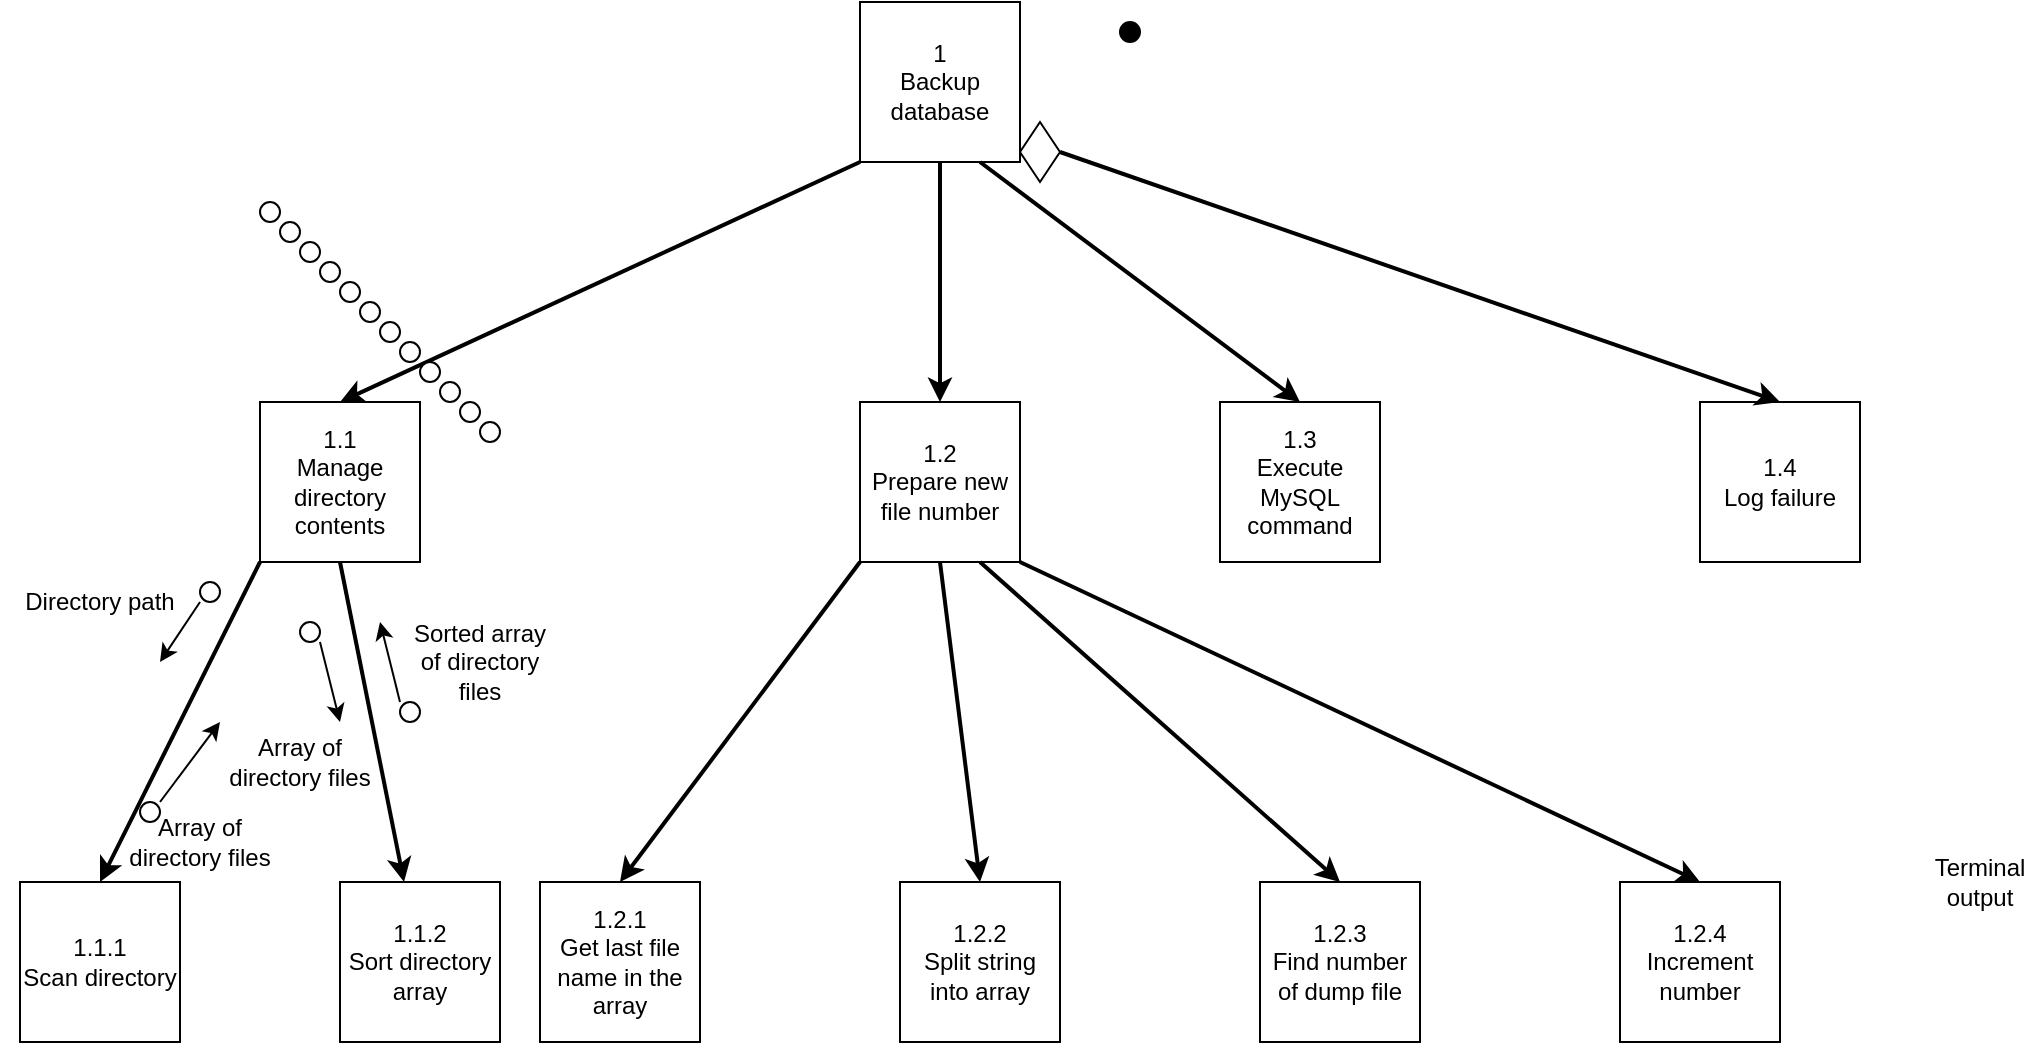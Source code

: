 <mxfile version="12.6.6" type="github">
  <diagram id="xe06HkWHHzPFj2pmdTzM" name="Page-1">
    <mxGraphModel dx="1952" dy="614" grid="1" gridSize="10" guides="1" tooltips="1" connect="1" arrows="1" fold="1" page="1" pageScale="1" pageWidth="850" pageHeight="1100" math="0" shadow="0">
      <root>
        <mxCell id="0"/>
        <mxCell id="1" parent="0"/>
        <mxCell id="B_6eMQajW9eaSPTZJHrz-4" value="1&lt;br&gt;Backup database" style="whiteSpace=wrap;html=1;aspect=fixed;" parent="1" vertex="1">
          <mxGeometry x="420" width="80" height="80" as="geometry"/>
        </mxCell>
        <mxCell id="w4JP9qPUWUAYp6p0DMhl-15" value="" style="endArrow=classic;html=1;" parent="1" edge="1">
          <mxGeometry width="50" height="50" relative="1" as="geometry">
            <mxPoint x="380" y="230" as="sourcePoint"/>
            <mxPoint x="380" y="230" as="targetPoint"/>
          </mxGeometry>
        </mxCell>
        <mxCell id="woLN6Q-zK8-F-ZphDt29-1" value="1.3&lt;br&gt;Execute MySQL command" style="whiteSpace=wrap;html=1;aspect=fixed;" vertex="1" parent="1">
          <mxGeometry x="600" y="200" width="80" height="80" as="geometry"/>
        </mxCell>
        <mxCell id="woLN6Q-zK8-F-ZphDt29-6" value="Terminal output" style="text;html=1;strokeColor=none;fillColor=none;align=center;verticalAlign=middle;whiteSpace=wrap;rounded=0;" vertex="1" parent="1">
          <mxGeometry x="960" y="430" width="40" height="20" as="geometry"/>
        </mxCell>
        <mxCell id="woLN6Q-zK8-F-ZphDt29-7" value="" style="endArrow=classic;html=1;" edge="1" parent="1">
          <mxGeometry width="50" height="50" relative="1" as="geometry">
            <mxPoint x="70" y="400" as="sourcePoint"/>
            <mxPoint x="100" y="360" as="targetPoint"/>
          </mxGeometry>
        </mxCell>
        <mxCell id="woLN6Q-zK8-F-ZphDt29-8" value="" style="ellipse;whiteSpace=wrap;html=1;aspect=fixed;" vertex="1" parent="1">
          <mxGeometry x="120" y="100" width="10" height="10" as="geometry"/>
        </mxCell>
        <mxCell id="woLN6Q-zK8-F-ZphDt29-12" value="" style="ellipse;whiteSpace=wrap;html=1;aspect=fixed;fillColor=#000000;" vertex="1" parent="1">
          <mxGeometry x="550" y="10" width="10" height="10" as="geometry"/>
        </mxCell>
        <mxCell id="woLN6Q-zK8-F-ZphDt29-13" value="1.4&lt;br&gt;Log failure" style="whiteSpace=wrap;html=1;aspect=fixed;fillColor=#FFFFFF;" vertex="1" parent="1">
          <mxGeometry x="840" y="200" width="80" height="80" as="geometry"/>
        </mxCell>
        <mxCell id="woLN6Q-zK8-F-ZphDt29-15" value="1.1.1&lt;br&gt;Scan directory" style="whiteSpace=wrap;html=1;aspect=fixed;fillColor=#FFFFFF;" vertex="1" parent="1">
          <mxGeometry y="440" width="80" height="80" as="geometry"/>
        </mxCell>
        <mxCell id="woLN6Q-zK8-F-ZphDt29-18" value="" style="endArrow=classic;html=1;" edge="1" parent="1">
          <mxGeometry width="50" height="50" relative="1" as="geometry">
            <mxPoint x="90" y="300" as="sourcePoint"/>
            <mxPoint x="70" y="330" as="targetPoint"/>
          </mxGeometry>
        </mxCell>
        <mxCell id="woLN6Q-zK8-F-ZphDt29-19" value="Directory path" style="text;html=1;strokeColor=none;fillColor=none;align=center;verticalAlign=middle;whiteSpace=wrap;rounded=0;" vertex="1" parent="1">
          <mxGeometry x="-10" y="290" width="100" height="20" as="geometry"/>
        </mxCell>
        <mxCell id="woLN6Q-zK8-F-ZphDt29-21" value="Array of directory files" style="text;html=1;strokeColor=none;fillColor=none;align=center;verticalAlign=middle;whiteSpace=wrap;rounded=0;" vertex="1" parent="1">
          <mxGeometry x="50" y="410" width="80" height="20" as="geometry"/>
        </mxCell>
        <mxCell id="woLN6Q-zK8-F-ZphDt29-22" value="1.1.2&lt;br&gt;Sort directory array" style="whiteSpace=wrap;html=1;aspect=fixed;fillColor=#FFFFFF;" vertex="1" parent="1">
          <mxGeometry x="160" y="440" width="80" height="80" as="geometry"/>
        </mxCell>
        <mxCell id="woLN6Q-zK8-F-ZphDt29-25" value="1.2.1&lt;br&gt;Get last file name in the array" style="whiteSpace=wrap;html=1;aspect=fixed;fillColor=#FFFFFF;" vertex="1" parent="1">
          <mxGeometry x="260" y="440" width="80" height="80" as="geometry"/>
        </mxCell>
        <mxCell id="woLN6Q-zK8-F-ZphDt29-26" value="1.2.2&lt;br&gt;Split string into array" style="whiteSpace=wrap;html=1;aspect=fixed;fillColor=#FFFFFF;" vertex="1" parent="1">
          <mxGeometry x="440" y="440" width="80" height="80" as="geometry"/>
        </mxCell>
        <mxCell id="woLN6Q-zK8-F-ZphDt29-27" value="1.2.3&lt;br&gt;Find number of dump file" style="whiteSpace=wrap;html=1;aspect=fixed;fillColor=#FFFFFF;" vertex="1" parent="1">
          <mxGeometry x="620" y="440" width="80" height="80" as="geometry"/>
        </mxCell>
        <mxCell id="woLN6Q-zK8-F-ZphDt29-29" value="1.2.4&lt;br&gt;Increment number" style="whiteSpace=wrap;html=1;aspect=fixed;fillColor=#FFFFFF;" vertex="1" parent="1">
          <mxGeometry x="800" y="440" width="80" height="80" as="geometry"/>
        </mxCell>
        <mxCell id="woLN6Q-zK8-F-ZphDt29-30" value="1.2&lt;br&gt;Prepare new file number" style="whiteSpace=wrap;html=1;aspect=fixed;fillColor=#FFFFFF;" vertex="1" parent="1">
          <mxGeometry x="420" y="200" width="80" height="80" as="geometry"/>
        </mxCell>
        <mxCell id="woLN6Q-zK8-F-ZphDt29-31" value="" style="endArrow=classic;html=1;exitX=0;exitY=1;exitDx=0;exitDy=0;entryX=0.5;entryY=0;entryDx=0;entryDy=0;strokeWidth=2;" edge="1" parent="1" source="woLN6Q-zK8-F-ZphDt29-30" target="woLN6Q-zK8-F-ZphDt29-25">
          <mxGeometry width="50" height="50" relative="1" as="geometry">
            <mxPoint x="310" y="340" as="sourcePoint"/>
            <mxPoint x="360" y="290" as="targetPoint"/>
          </mxGeometry>
        </mxCell>
        <mxCell id="woLN6Q-zK8-F-ZphDt29-32" value="" style="endArrow=classic;html=1;entryX=0.5;entryY=0;entryDx=0;entryDy=0;exitX=0.5;exitY=1;exitDx=0;exitDy=0;strokeWidth=2;" edge="1" parent="1" source="woLN6Q-zK8-F-ZphDt29-30" target="woLN6Q-zK8-F-ZphDt29-26">
          <mxGeometry width="50" height="50" relative="1" as="geometry">
            <mxPoint x="400" y="320" as="sourcePoint"/>
            <mxPoint x="450" y="310" as="targetPoint"/>
          </mxGeometry>
        </mxCell>
        <mxCell id="woLN6Q-zK8-F-ZphDt29-33" value="" style="endArrow=classic;html=1;exitX=0.75;exitY=1;exitDx=0;exitDy=0;entryX=0.5;entryY=0;entryDx=0;entryDy=0;strokeWidth=2;" edge="1" parent="1" source="woLN6Q-zK8-F-ZphDt29-30" target="woLN6Q-zK8-F-ZphDt29-27">
          <mxGeometry width="50" height="50" relative="1" as="geometry">
            <mxPoint x="490" y="360" as="sourcePoint"/>
            <mxPoint x="540" y="310" as="targetPoint"/>
          </mxGeometry>
        </mxCell>
        <mxCell id="woLN6Q-zK8-F-ZphDt29-34" value="" style="endArrow=classic;html=1;exitX=1;exitY=1;exitDx=0;exitDy=0;entryX=0.5;entryY=0;entryDx=0;entryDy=0;strokeWidth=2;" edge="1" parent="1" source="woLN6Q-zK8-F-ZphDt29-30" target="woLN6Q-zK8-F-ZphDt29-29">
          <mxGeometry width="50" height="50" relative="1" as="geometry">
            <mxPoint x="640" y="330" as="sourcePoint"/>
            <mxPoint x="690" y="280" as="targetPoint"/>
          </mxGeometry>
        </mxCell>
        <mxCell id="woLN6Q-zK8-F-ZphDt29-35" value="1.1&lt;br&gt;Manage directory contents" style="whiteSpace=wrap;html=1;aspect=fixed;fillColor=#FFFFFF;" vertex="1" parent="1">
          <mxGeometry x="120" y="200" width="80" height="80" as="geometry"/>
        </mxCell>
        <mxCell id="woLN6Q-zK8-F-ZphDt29-37" value="" style="endArrow=classic;html=1;exitX=0.5;exitY=1;exitDx=0;exitDy=0;entryX=0.5;entryY=0;entryDx=0;entryDy=0;strokeWidth=2;" edge="1" parent="1" source="B_6eMQajW9eaSPTZJHrz-4" target="woLN6Q-zK8-F-ZphDt29-30">
          <mxGeometry width="50" height="50" relative="1" as="geometry">
            <mxPoint x="530" y="140" as="sourcePoint"/>
            <mxPoint x="580" y="90" as="targetPoint"/>
          </mxGeometry>
        </mxCell>
        <mxCell id="woLN6Q-zK8-F-ZphDt29-38" value="" style="endArrow=classic;html=1;exitX=0;exitY=1;exitDx=0;exitDy=0;entryX=0.5;entryY=0;entryDx=0;entryDy=0;strokeWidth=2;" edge="1" parent="1" source="woLN6Q-zK8-F-ZphDt29-35" target="woLN6Q-zK8-F-ZphDt29-15">
          <mxGeometry width="50" height="50" relative="1" as="geometry">
            <mxPoint x="80" y="390" as="sourcePoint"/>
            <mxPoint x="130" y="340" as="targetPoint"/>
          </mxGeometry>
        </mxCell>
        <mxCell id="woLN6Q-zK8-F-ZphDt29-39" value="" style="endArrow=classic;html=1;exitX=0.5;exitY=1;exitDx=0;exitDy=0;strokeWidth=2;" edge="1" parent="1" source="woLN6Q-zK8-F-ZphDt29-35" target="woLN6Q-zK8-F-ZphDt29-22">
          <mxGeometry width="50" height="50" relative="1" as="geometry">
            <mxPoint x="180" y="410" as="sourcePoint"/>
            <mxPoint x="230" y="360" as="targetPoint"/>
          </mxGeometry>
        </mxCell>
        <mxCell id="woLN6Q-zK8-F-ZphDt29-40" value="" style="rhombus;whiteSpace=wrap;html=1;fillColor=#FFFFFF;" vertex="1" parent="1">
          <mxGeometry x="500" y="60" width="20" height="30" as="geometry"/>
        </mxCell>
        <mxCell id="woLN6Q-zK8-F-ZphDt29-41" value="" style="endArrow=classic;html=1;exitX=1;exitY=0.5;exitDx=0;exitDy=0;entryX=0.5;entryY=0;entryDx=0;entryDy=0;strokeWidth=2;" edge="1" parent="1" source="woLN6Q-zK8-F-ZphDt29-40" target="woLN6Q-zK8-F-ZphDt29-13">
          <mxGeometry width="50" height="50" relative="1" as="geometry">
            <mxPoint x="720" y="110" as="sourcePoint"/>
            <mxPoint x="770" y="60" as="targetPoint"/>
          </mxGeometry>
        </mxCell>
        <mxCell id="woLN6Q-zK8-F-ZphDt29-42" value="" style="endArrow=classic;html=1;entryX=0.5;entryY=0;entryDx=0;entryDy=0;exitX=0.75;exitY=1;exitDx=0;exitDy=0;strokeWidth=2;" edge="1" parent="1" source="B_6eMQajW9eaSPTZJHrz-4" target="woLN6Q-zK8-F-ZphDt29-1">
          <mxGeometry width="50" height="50" relative="1" as="geometry">
            <mxPoint x="560" y="170" as="sourcePoint"/>
            <mxPoint x="610" y="120" as="targetPoint"/>
          </mxGeometry>
        </mxCell>
        <mxCell id="woLN6Q-zK8-F-ZphDt29-43" value="" style="endArrow=classic;html=1;exitX=0;exitY=1;exitDx=0;exitDy=0;entryX=0.5;entryY=0;entryDx=0;entryDy=0;strokeWidth=2;" edge="1" parent="1" source="B_6eMQajW9eaSPTZJHrz-4" target="woLN6Q-zK8-F-ZphDt29-35">
          <mxGeometry width="50" height="50" relative="1" as="geometry">
            <mxPoint x="310" y="120" as="sourcePoint"/>
            <mxPoint x="360" y="70" as="targetPoint"/>
          </mxGeometry>
        </mxCell>
        <mxCell id="woLN6Q-zK8-F-ZphDt29-44" value="Array of directory files" style="text;html=1;strokeColor=none;fillColor=none;align=center;verticalAlign=middle;whiteSpace=wrap;rounded=0;" vertex="1" parent="1">
          <mxGeometry x="100" y="370" width="80" height="20" as="geometry"/>
        </mxCell>
        <mxCell id="woLN6Q-zK8-F-ZphDt29-45" value="" style="endArrow=classic;html=1;strokeWidth=1;" edge="1" parent="1">
          <mxGeometry width="50" height="50" relative="1" as="geometry">
            <mxPoint x="150" y="320" as="sourcePoint"/>
            <mxPoint x="160" y="360" as="targetPoint"/>
          </mxGeometry>
        </mxCell>
        <mxCell id="woLN6Q-zK8-F-ZphDt29-46" value="" style="endArrow=classic;html=1;strokeWidth=1;" edge="1" parent="1">
          <mxGeometry width="50" height="50" relative="1" as="geometry">
            <mxPoint x="190" y="350" as="sourcePoint"/>
            <mxPoint x="180" y="310" as="targetPoint"/>
          </mxGeometry>
        </mxCell>
        <mxCell id="woLN6Q-zK8-F-ZphDt29-47" value="Sorted array of directory files" style="text;html=1;strokeColor=none;fillColor=none;align=center;verticalAlign=middle;whiteSpace=wrap;rounded=0;" vertex="1" parent="1">
          <mxGeometry x="190" y="320" width="80" height="20" as="geometry"/>
        </mxCell>
        <mxCell id="woLN6Q-zK8-F-ZphDt29-49" value="" style="ellipse;whiteSpace=wrap;html=1;aspect=fixed;" vertex="1" parent="1">
          <mxGeometry x="130" y="110" width="10" height="10" as="geometry"/>
        </mxCell>
        <mxCell id="woLN6Q-zK8-F-ZphDt29-50" value="" style="ellipse;whiteSpace=wrap;html=1;aspect=fixed;" vertex="1" parent="1">
          <mxGeometry x="140" y="120" width="10" height="10" as="geometry"/>
        </mxCell>
        <mxCell id="woLN6Q-zK8-F-ZphDt29-51" value="" style="ellipse;whiteSpace=wrap;html=1;aspect=fixed;" vertex="1" parent="1">
          <mxGeometry x="150" y="130" width="10" height="10" as="geometry"/>
        </mxCell>
        <mxCell id="woLN6Q-zK8-F-ZphDt29-52" value="" style="ellipse;whiteSpace=wrap;html=1;aspect=fixed;" vertex="1" parent="1">
          <mxGeometry x="160" y="140" width="10" height="10" as="geometry"/>
        </mxCell>
        <mxCell id="woLN6Q-zK8-F-ZphDt29-53" value="" style="ellipse;whiteSpace=wrap;html=1;aspect=fixed;" vertex="1" parent="1">
          <mxGeometry x="170" y="150" width="10" height="10" as="geometry"/>
        </mxCell>
        <mxCell id="woLN6Q-zK8-F-ZphDt29-54" value="" style="ellipse;whiteSpace=wrap;html=1;aspect=fixed;" vertex="1" parent="1">
          <mxGeometry x="180" y="160" width="10" height="10" as="geometry"/>
        </mxCell>
        <mxCell id="woLN6Q-zK8-F-ZphDt29-55" value="" style="ellipse;whiteSpace=wrap;html=1;aspect=fixed;" vertex="1" parent="1">
          <mxGeometry x="190" y="170" width="10" height="10" as="geometry"/>
        </mxCell>
        <mxCell id="woLN6Q-zK8-F-ZphDt29-56" value="" style="ellipse;whiteSpace=wrap;html=1;aspect=fixed;" vertex="1" parent="1">
          <mxGeometry x="200" y="180" width="10" height="10" as="geometry"/>
        </mxCell>
        <mxCell id="woLN6Q-zK8-F-ZphDt29-57" value="" style="ellipse;whiteSpace=wrap;html=1;aspect=fixed;" vertex="1" parent="1">
          <mxGeometry x="210" y="190" width="10" height="10" as="geometry"/>
        </mxCell>
        <mxCell id="woLN6Q-zK8-F-ZphDt29-58" value="" style="ellipse;whiteSpace=wrap;html=1;aspect=fixed;" vertex="1" parent="1">
          <mxGeometry x="220" y="200" width="10" height="10" as="geometry"/>
        </mxCell>
        <mxCell id="woLN6Q-zK8-F-ZphDt29-59" value="" style="ellipse;whiteSpace=wrap;html=1;aspect=fixed;" vertex="1" parent="1">
          <mxGeometry x="230" y="210" width="10" height="10" as="geometry"/>
        </mxCell>
        <mxCell id="woLN6Q-zK8-F-ZphDt29-60" value="" style="ellipse;whiteSpace=wrap;html=1;aspect=fixed;" vertex="1" parent="1">
          <mxGeometry x="190" y="350" width="10" height="10" as="geometry"/>
        </mxCell>
        <mxCell id="woLN6Q-zK8-F-ZphDt29-61" value="" style="ellipse;whiteSpace=wrap;html=1;aspect=fixed;" vertex="1" parent="1">
          <mxGeometry x="140" y="310" width="10" height="10" as="geometry"/>
        </mxCell>
        <mxCell id="woLN6Q-zK8-F-ZphDt29-62" value="" style="ellipse;whiteSpace=wrap;html=1;aspect=fixed;" vertex="1" parent="1">
          <mxGeometry x="60" y="400" width="10" height="10" as="geometry"/>
        </mxCell>
        <mxCell id="woLN6Q-zK8-F-ZphDt29-63" value="" style="ellipse;whiteSpace=wrap;html=1;aspect=fixed;" vertex="1" parent="1">
          <mxGeometry x="90" y="290" width="10" height="10" as="geometry"/>
        </mxCell>
      </root>
    </mxGraphModel>
  </diagram>
</mxfile>
